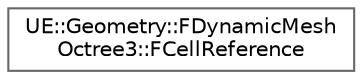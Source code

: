 digraph "Graphical Class Hierarchy"
{
 // INTERACTIVE_SVG=YES
 // LATEX_PDF_SIZE
  bgcolor="transparent";
  edge [fontname=Helvetica,fontsize=10,labelfontname=Helvetica,labelfontsize=10];
  node [fontname=Helvetica,fontsize=10,shape=box,height=0.2,width=0.4];
  rankdir="LR";
  Node0 [id="Node000000",label="UE::Geometry::FDynamicMesh\lOctree3::FCellReference",height=0.2,width=0.4,color="grey40", fillcolor="white", style="filled",URL="$d5/d23/structUE_1_1Geometry_1_1FDynamicMeshOctree3_1_1FCellReference.html",tooltip="FCellReference is a handle to an internal cell of the octree."];
}
